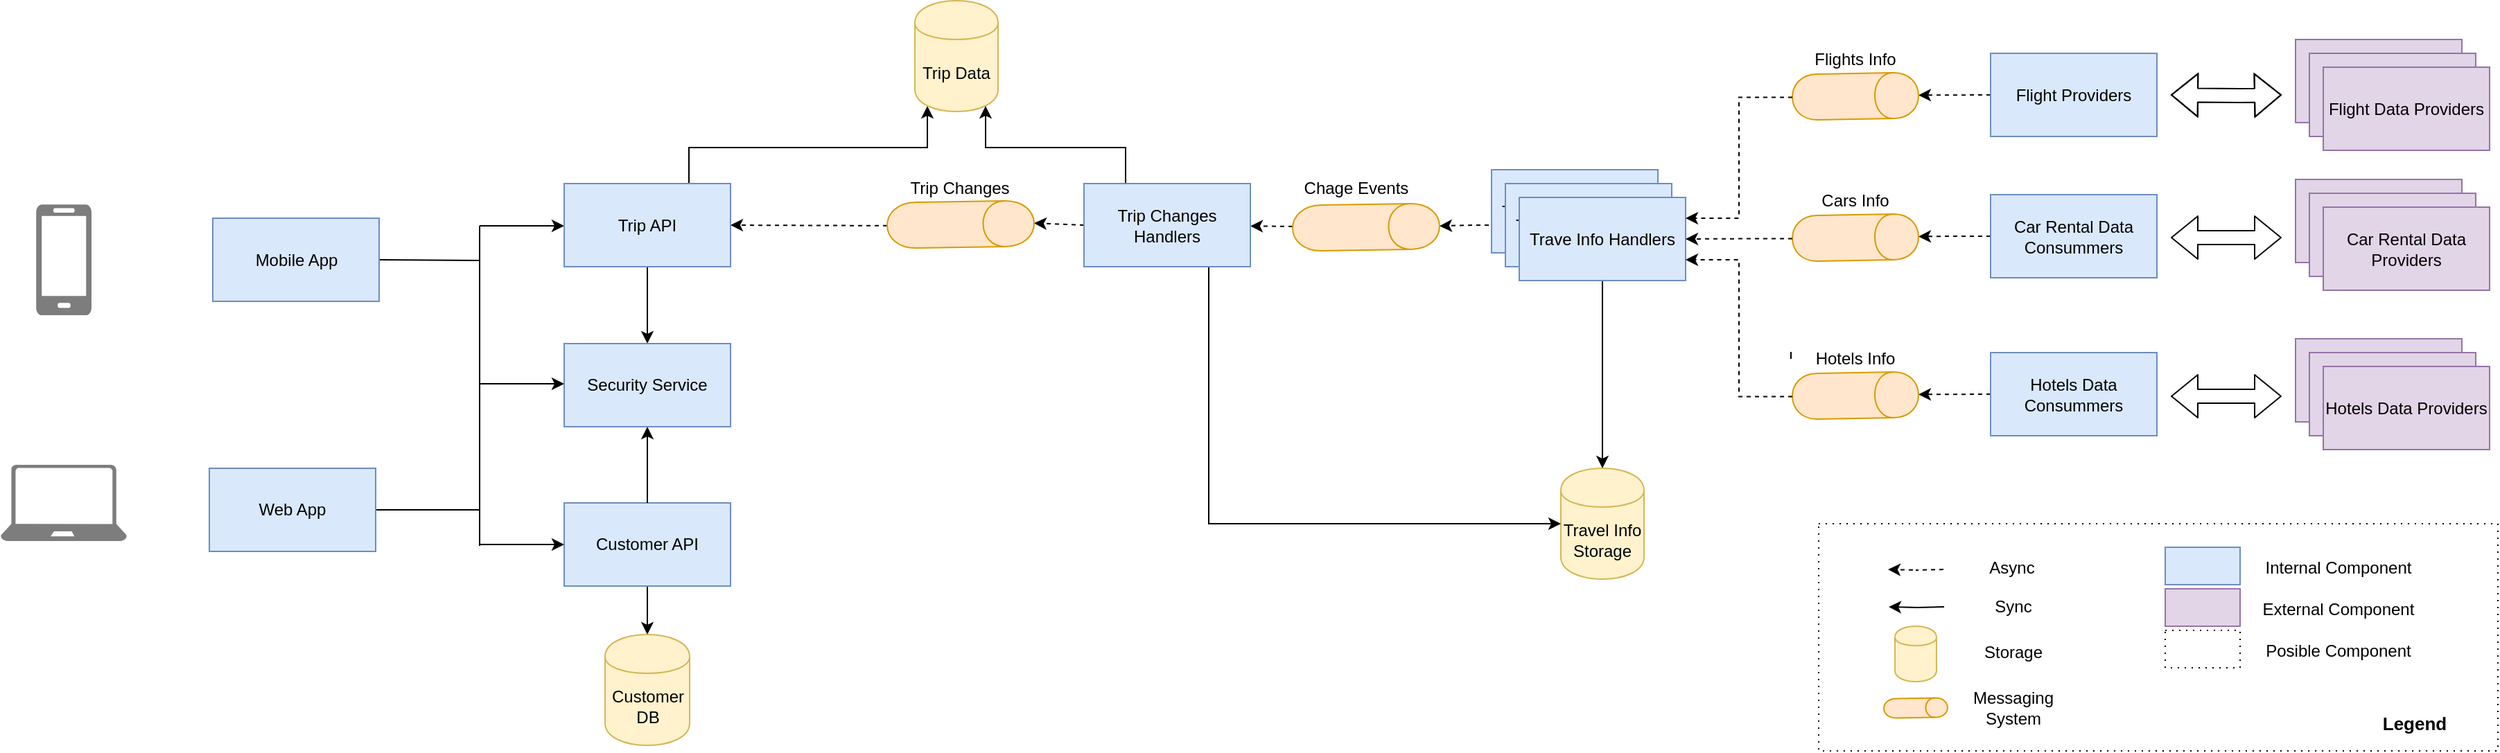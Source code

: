 <mxfile pages="1" version="11.2.4" type="github"><diagram id="xNXH8w6hd6gxe_-yVW4Q" name="Page-1"><mxGraphModel dx="1127" dy="653" grid="1" gridSize="10" guides="1" tooltips="1" connect="1" arrows="1" fold="1" page="1" pageScale="1" pageWidth="850" pageHeight="1100" math="0" shadow="0"><root><mxCell id="0"/><mxCell id="1" parent="0"/><mxCell id="ifQ66hsuGqBcpVfuYwg4-45" value="" style="endArrow=classic;html=1;exitX=0.5;exitY=1;exitDx=0;exitDy=0;entryX=1;entryY=0.5;entryDx=0;entryDy=0;dashed=1;" parent="1" source="ifQ66hsuGqBcpVfuYwg4-40" target="t4FJQ2XaHqrF2Y2cfEET-6" edge="1"><mxGeometry width="50" height="50" relative="1" as="geometry"><mxPoint x="568" y="358" as="sourcePoint"/><mxPoint x="528" y="358" as="targetPoint"/></mxGeometry></mxCell><mxCell id="ifQ66hsuGqBcpVfuYwg4-43" value="" style="endArrow=classic;html=1;dashed=1;entryX=0.5;entryY=0;entryDx=0;entryDy=0;exitX=0;exitY=0.5;exitDx=0;exitDy=0;" parent="1" source="ifQ66hsuGqBcpVfuYwg4-33" target="ifQ66hsuGqBcpVfuYwg4-40" edge="1"><mxGeometry width="50" height="50" relative="1" as="geometry"><mxPoint x="842" y="358" as="sourcePoint"/><mxPoint x="812" y="358" as="targetPoint"/></mxGeometry></mxCell><mxCell id="ifQ66hsuGqBcpVfuYwg4-38" style="edgeStyle=orthogonalEdgeStyle;rounded=0;orthogonalLoop=1;jettySize=auto;html=1;exitX=0.5;exitY=1;exitDx=0;exitDy=0;" parent="1" source="t4FJQ2XaHqrF2Y2cfEET-1" target="t4FJQ2XaHqrF2Y2cfEET-10" edge="1"><mxGeometry relative="1" as="geometry"><mxPoint x="624" y="844" as="targetPoint"/></mxGeometry></mxCell><mxCell id="t4FJQ2XaHqrF2Y2cfEET-1" value="Customer API" style="rounded=0;whiteSpace=wrap;html=1;movable=1;resizable=1;rotatable=1;deletable=1;editable=1;connectable=1;fillColor=#dae8fc;strokeColor=#6c8ebf;" parent="1" vertex="1"><mxGeometry x="431" y="559" width="120" height="60" as="geometry"/></mxCell><mxCell id="ifQ66hsuGqBcpVfuYwg4-79" style="edgeStyle=elbowEdgeStyle;rounded=0;orthogonalLoop=1;jettySize=auto;elbow=vertical;html=1;" parent="1" target="t4FJQ2XaHqrF2Y2cfEET-6" edge="1"><mxGeometry relative="1" as="geometry"><mxPoint x="370" y="359" as="sourcePoint"/></mxGeometry></mxCell><mxCell id="ifQ66hsuGqBcpVfuYwg4-80" style="rounded=0;orthogonalLoop=1;jettySize=auto;elbow=vertical;html=1;entryX=0;entryY=0.5;entryDx=0;entryDy=0;" parent="1" target="t4FJQ2XaHqrF2Y2cfEET-1" edge="1"><mxGeometry relative="1" as="geometry"><mxPoint x="370" y="589" as="sourcePoint"/></mxGeometry></mxCell><mxCell id="ifQ66hsuGqBcpVfuYwg4-35" style="edgeStyle=orthogonalEdgeStyle;rounded=0;orthogonalLoop=1;jettySize=auto;html=1;exitX=0.75;exitY=0;exitDx=0;exitDy=0;entryX=0.15;entryY=0.95;entryDx=0;entryDy=0;entryPerimeter=0;" parent="1" source="t4FJQ2XaHqrF2Y2cfEET-6" target="t4FJQ2XaHqrF2Y2cfEET-8" edge="1"><mxGeometry relative="1" as="geometry"><mxPoint x="576" y="584" as="targetPoint"/></mxGeometry></mxCell><mxCell id="FGusSt41KmyFqLpjpx0f-3" style="edgeStyle=orthogonalEdgeStyle;rounded=0;orthogonalLoop=1;jettySize=auto;html=1;exitX=0.5;exitY=1;exitDx=0;exitDy=0;" edge="1" parent="1" source="t4FJQ2XaHqrF2Y2cfEET-6" target="FGusSt41KmyFqLpjpx0f-2"><mxGeometry relative="1" as="geometry"/></mxCell><mxCell id="t4FJQ2XaHqrF2Y2cfEET-6" value="&lt;div&gt;Trip API&lt;/div&gt;" style="rounded=0;whiteSpace=wrap;html=1;movable=1;resizable=1;rotatable=1;deletable=1;editable=1;connectable=1;fillColor=#dae8fc;strokeColor=#6c8ebf;" parent="1" vertex="1"><mxGeometry x="431" y="328.5" width="120" height="60" as="geometry"/></mxCell><mxCell id="t4FJQ2XaHqrF2Y2cfEET-8" value="Trip Data" style="shape=cylinder;whiteSpace=wrap;html=1;boundedLbl=1;backgroundOutline=1;fillColor=#fff2cc;strokeColor=#d6b656;" parent="1" vertex="1"><mxGeometry x="684" y="196.5" width="60" height="80" as="geometry"/></mxCell><mxCell id="t4FJQ2XaHqrF2Y2cfEET-9" value="Travel Info Storage" style="shape=cylinder;whiteSpace=wrap;html=1;boundedLbl=1;backgroundOutline=1;fillColor=#fff2cc;strokeColor=#d6b656;" parent="1" vertex="1"><mxGeometry x="1150" y="534" width="60" height="80" as="geometry"/></mxCell><mxCell id="t4FJQ2XaHqrF2Y2cfEET-10" value="&lt;div&gt;Customer&lt;/div&gt;&lt;div&gt;DB&lt;/div&gt;" style="shape=cylinder;whiteSpace=wrap;html=1;boundedLbl=1;backgroundOutline=1;fillColor=#fff2cc;strokeColor=#d6b656;" parent="1" vertex="1"><mxGeometry x="460.5" y="654" width="61" height="80" as="geometry"/></mxCell><mxCell id="t4FJQ2XaHqrF2Y2cfEET-17" value="" style="pointerEvents=1;shadow=0;dashed=0;html=1;strokeColor=none;labelPosition=center;verticalLabelPosition=bottom;verticalAlign=top;align=center;shape=mxgraph.azure.laptop;fillColor=#7D7D7D;" parent="1" vertex="1"><mxGeometry x="24.5" y="531.5" width="91" height="55" as="geometry"/></mxCell><mxCell id="t4FJQ2XaHqrF2Y2cfEET-18" value="" style="pointerEvents=1;shadow=0;dashed=0;html=1;strokeColor=none;labelPosition=center;verticalLabelPosition=bottom;verticalAlign=top;align=center;shape=mxgraph.azure.mobile;fillColor=#7D7D7D;" parent="1" vertex="1"><mxGeometry x="50" y="343.5" width="40" height="80" as="geometry"/></mxCell><mxCell id="ifQ66hsuGqBcpVfuYwg4-27" style="rounded=0;orthogonalLoop=1;jettySize=auto;html=1;exitX=0;exitY=0.5;exitDx=0;exitDy=0;entryX=0.5;entryY=0;entryDx=0;entryDy=0;dashed=1;movable=0;resizable=0;rotatable=0;deletable=0;editable=0;connectable=0;" parent="1" source="t4FJQ2XaHqrF2Y2cfEET-21" target="rb1_-ttLr2s3xdYtSHh9-11" edge="1"><mxGeometry relative="1" as="geometry"/></mxCell><mxCell id="t4FJQ2XaHqrF2Y2cfEET-21" value="Flight Providers" style="whiteSpace=wrap;html=1;fillColor=#dae8fc;strokeColor=#6c8ebf;movable=0;resizable=0;rotatable=0;deletable=0;editable=0;connectable=0;" parent="1" vertex="1"><mxGeometry x="1460" y="234.5" width="120" height="60" as="geometry"/></mxCell><mxCell id="ifQ66hsuGqBcpVfuYwg4-28" style="edgeStyle=orthogonalEdgeStyle;rounded=0;orthogonalLoop=1;jettySize=auto;html=1;exitX=0;exitY=0.5;exitDx=0;exitDy=0;entryX=0.5;entryY=0;entryDx=0;entryDy=0;dashed=1;movable=0;resizable=0;rotatable=0;deletable=0;editable=0;connectable=0;" parent="1" source="t4FJQ2XaHqrF2Y2cfEET-23" target="t4FJQ2XaHqrF2Y2cfEET-11" edge="1"><mxGeometry relative="1" as="geometry"/></mxCell><mxCell id="t4FJQ2XaHqrF2Y2cfEET-23" value="Car Rental Data Consummers" style="whiteSpace=wrap;html=1;fillColor=#dae8fc;strokeColor=#6c8ebf;movable=0;resizable=0;rotatable=0;deletable=0;editable=0;connectable=0;" parent="1" vertex="1"><mxGeometry x="1460" y="336.5" width="120" height="60" as="geometry"/></mxCell><mxCell id="ifQ66hsuGqBcpVfuYwg4-29" style="rounded=0;orthogonalLoop=1;jettySize=auto;html=1;exitX=0;exitY=0.5;exitDx=0;exitDy=0;entryX=0.5;entryY=0;entryDx=0;entryDy=0;dashed=1;movable=0;resizable=0;rotatable=0;deletable=0;editable=0;connectable=0;" parent="1" source="t4FJQ2XaHqrF2Y2cfEET-25" target="rb1_-ttLr2s3xdYtSHh9-14" edge="1"><mxGeometry relative="1" as="geometry"><mxPoint x="1430" y="378" as="targetPoint"/></mxGeometry></mxCell><mxCell id="t4FJQ2XaHqrF2Y2cfEET-25" value="Hotels Data Consummers" style="whiteSpace=wrap;html=1;fillColor=#dae8fc;strokeColor=#6c8ebf;movable=0;resizable=0;rotatable=0;deletable=0;editable=0;connectable=0;" parent="1" vertex="1"><mxGeometry x="1460" y="450.5" width="120" height="60" as="geometry"/></mxCell><mxCell id="ifQ66hsuGqBcpVfuYwg4-1" value="" style="shape=flexArrow;endArrow=classic;startArrow=classic;html=1;movable=0;resizable=0;rotatable=0;deletable=0;editable=0;connectable=0;" parent="1" edge="1"><mxGeometry width="50" height="50" relative="1" as="geometry"><mxPoint x="1590" y="264.5" as="sourcePoint"/><mxPoint x="1670" y="264.5" as="targetPoint"/><Array as="points"><mxPoint x="1640" y="265"/></Array></mxGeometry></mxCell><mxCell id="ifQ66hsuGqBcpVfuYwg4-5" value="" style="whiteSpace=wrap;html=1;fillColor=#e1d5e7;strokeColor=#9673a6;movable=0;resizable=0;rotatable=0;deletable=0;editable=0;connectable=0;" parent="1" vertex="1"><mxGeometry x="1680" y="325.5" width="120" height="60" as="geometry"/></mxCell><mxCell id="ifQ66hsuGqBcpVfuYwg4-6" value="Flight Providers" style="whiteSpace=wrap;html=1;fillColor=#e1d5e7;strokeColor=#9673a6;movable=0;resizable=0;rotatable=0;deletable=0;editable=0;connectable=0;" parent="1" vertex="1"><mxGeometry x="1680" y="224.5" width="120" height="60" as="geometry"/></mxCell><mxCell id="ifQ66hsuGqBcpVfuYwg4-7" value="" style="whiteSpace=wrap;html=1;fillColor=#e1d5e7;strokeColor=#9673a6;movable=0;resizable=0;rotatable=0;deletable=0;editable=0;connectable=0;" parent="1" vertex="1"><mxGeometry x="1680" y="440.5" width="120" height="60" as="geometry"/></mxCell><mxCell id="ifQ66hsuGqBcpVfuYwg4-8" value="Flight Providers" style="whiteSpace=wrap;html=1;fillColor=#e1d5e7;strokeColor=#9673a6;movable=0;resizable=0;rotatable=0;deletable=0;editable=0;connectable=0;" parent="1" vertex="1"><mxGeometry x="1690" y="234.5" width="120" height="60" as="geometry"/></mxCell><mxCell id="ifQ66hsuGqBcpVfuYwg4-9" value="Flight Data Providers" style="whiteSpace=wrap;html=1;fillColor=#e1d5e7;strokeColor=#9673a6;movable=0;resizable=0;rotatable=0;deletable=0;editable=0;connectable=0;" parent="1" vertex="1"><mxGeometry x="1700" y="244.5" width="120" height="60" as="geometry"/></mxCell><mxCell id="ifQ66hsuGqBcpVfuYwg4-10" value="" style="whiteSpace=wrap;html=1;fillColor=#e1d5e7;strokeColor=#9673a6;movable=0;resizable=0;rotatable=0;deletable=0;editable=0;connectable=0;" parent="1" vertex="1"><mxGeometry x="1690" y="335.5" width="120" height="60" as="geometry"/></mxCell><mxCell id="ifQ66hsuGqBcpVfuYwg4-11" value="Car Rental Data Providers" style="whiteSpace=wrap;html=1;fillColor=#e1d5e7;strokeColor=#9673a6;movable=0;resizable=0;rotatable=0;deletable=0;editable=0;connectable=0;" parent="1" vertex="1"><mxGeometry x="1700" y="345.5" width="120" height="60" as="geometry"/></mxCell><mxCell id="ifQ66hsuGqBcpVfuYwg4-12" value="" style="whiteSpace=wrap;html=1;fillColor=#e1d5e7;strokeColor=#9673a6;movable=0;resizable=0;rotatable=0;deletable=0;editable=0;connectable=0;" parent="1" vertex="1"><mxGeometry x="1690" y="450.5" width="120" height="60" as="geometry"/></mxCell><mxCell id="ifQ66hsuGqBcpVfuYwg4-13" value="Hotels Data Providers" style="whiteSpace=wrap;html=1;fillColor=#e1d5e7;strokeColor=#9673a6;movable=0;resizable=0;rotatable=0;deletable=0;editable=0;connectable=0;" parent="1" vertex="1"><mxGeometry x="1700" y="460.5" width="120" height="60" as="geometry"/></mxCell><mxCell id="ifQ66hsuGqBcpVfuYwg4-14" value="" style="shape=flexArrow;endArrow=classic;startArrow=classic;html=1;movable=0;resizable=0;rotatable=0;deletable=0;editable=0;connectable=0;" parent="1" edge="1"><mxGeometry width="50" height="50" relative="1" as="geometry"><mxPoint x="1590" y="367.5" as="sourcePoint"/><mxPoint x="1670" y="367.5" as="targetPoint"/></mxGeometry></mxCell><mxCell id="ifQ66hsuGqBcpVfuYwg4-15" value="" style="shape=flexArrow;endArrow=classic;startArrow=classic;html=1;movable=0;resizable=0;rotatable=0;deletable=0;editable=0;connectable=0;" parent="1" edge="1"><mxGeometry width="50" height="50" relative="1" as="geometry"><mxPoint x="1590" y="482" as="sourcePoint"/><mxPoint x="1670" y="482" as="targetPoint"/></mxGeometry></mxCell><mxCell id="ifQ66hsuGqBcpVfuYwg4-32" style="edgeStyle=orthogonalEdgeStyle;rounded=0;orthogonalLoop=1;jettySize=auto;html=1;exitX=0;exitY=0.5;exitDx=0;exitDy=0;entryX=0.5;entryY=0;entryDx=0;entryDy=0;dashed=1;" parent="1" source="rb1_-ttLr2s3xdYtSHh9-18" target="ifQ66hsuGqBcpVfuYwg4-31" edge="1"><mxGeometry relative="1" as="geometry"/></mxCell><mxCell id="ifQ66hsuGqBcpVfuYwg4-17" value="Trave Info Handlers" style="whiteSpace=wrap;html=1;fillColor=#dae8fc;strokeColor=#6c8ebf;" parent="1" vertex="1"><mxGeometry x="1100" y="318.5" width="120" height="60" as="geometry"/></mxCell><mxCell id="ifQ66hsuGqBcpVfuYwg4-26" style="edgeStyle=orthogonalEdgeStyle;rounded=0;orthogonalLoop=1;jettySize=auto;html=1;exitX=0.5;exitY=1;exitDx=0;exitDy=0;entryX=0.5;entryY=0;entryDx=0;entryDy=0;" parent="1" target="t4FJQ2XaHqrF2Y2cfEET-9" edge="1" source="rb1_-ttLr2s3xdYtSHh9-19"><mxGeometry relative="1" as="geometry"><mxPoint x="1160" y="379" as="sourcePoint"/><mxPoint x="1179.667" y="524" as="targetPoint"/></mxGeometry></mxCell><mxCell id="ifQ66hsuGqBcpVfuYwg4-23" style="rounded=0;orthogonalLoop=1;jettySize=auto;html=1;exitX=1;exitY=0.5;exitDx=0;exitDy=0;endArrow=none;endFill=0;" parent="1" source="ifQ66hsuGqBcpVfuYwg4-19" edge="1"><mxGeometry relative="1" as="geometry"><mxPoint x="370" y="564" as="targetPoint"/></mxGeometry></mxCell><mxCell id="ifQ66hsuGqBcpVfuYwg4-19" value="Web App" style="rounded=0;whiteSpace=wrap;html=1;movable=1;resizable=1;rotatable=1;deletable=1;editable=1;connectable=1;fillColor=#dae8fc;strokeColor=#6c8ebf;" parent="1" vertex="1"><mxGeometry x="175" y="534" width="120" height="60" as="geometry"/></mxCell><mxCell id="ifQ66hsuGqBcpVfuYwg4-22" style="rounded=0;orthogonalLoop=1;jettySize=auto;html=1;exitX=1;exitY=0.5;exitDx=0;exitDy=0;endArrow=none;endFill=0;" parent="1" source="ifQ66hsuGqBcpVfuYwg4-20" edge="1"><mxGeometry relative="1" as="geometry"><mxPoint x="370" y="384" as="targetPoint"/></mxGeometry></mxCell><mxCell id="ifQ66hsuGqBcpVfuYwg4-20" value="Mobile App" style="rounded=0;whiteSpace=wrap;html=1;movable=1;resizable=1;rotatable=1;deletable=1;editable=1;connectable=1;fillColor=#dae8fc;strokeColor=#6c8ebf;" parent="1" vertex="1"><mxGeometry x="177.5" y="353.5" width="120" height="60" as="geometry"/></mxCell><mxCell id="ifQ66hsuGqBcpVfuYwg4-51" value="" style="edgeStyle=none;rounded=0;orthogonalLoop=1;jettySize=auto;html=1;dashed=1;" parent="1" source="ifQ66hsuGqBcpVfuYwg4-31" target="ifQ66hsuGqBcpVfuYwg4-33" edge="1"><mxGeometry relative="1" as="geometry"/></mxCell><mxCell id="ifQ66hsuGqBcpVfuYwg4-31" value="" style="shape=cylinder;whiteSpace=wrap;html=1;boundedLbl=1;backgroundOutline=1;rotation=89;fillColor=#ffe6cc;strokeColor=#d79b00;" parent="1" vertex="1"><mxGeometry x="993" y="307" width="33" height="106" as="geometry"/></mxCell><mxCell id="ifQ66hsuGqBcpVfuYwg4-34" style="edgeStyle=orthogonalEdgeStyle;rounded=0;orthogonalLoop=1;jettySize=auto;html=1;exitX=0.25;exitY=0;exitDx=0;exitDy=0;entryX=0.85;entryY=0.95;entryDx=0;entryDy=0;entryPerimeter=0;" parent="1" source="ifQ66hsuGqBcpVfuYwg4-33" target="t4FJQ2XaHqrF2Y2cfEET-8" edge="1"><mxGeometry relative="1" as="geometry"><mxPoint x="776" y="591" as="targetPoint"/></mxGeometry></mxCell><mxCell id="ifQ66hsuGqBcpVfuYwg4-37" style="edgeStyle=orthogonalEdgeStyle;rounded=0;orthogonalLoop=1;jettySize=auto;html=1;exitX=0.75;exitY=1;exitDx=0;exitDy=0;entryX=0;entryY=0.5;entryDx=0;entryDy=0;" parent="1" source="ifQ66hsuGqBcpVfuYwg4-33" target="t4FJQ2XaHqrF2Y2cfEET-9" edge="1"><mxGeometry relative="1" as="geometry"/></mxCell><mxCell id="ifQ66hsuGqBcpVfuYwg4-33" value="Trip Changes Handlers" style="rounded=0;whiteSpace=wrap;html=1;movable=1;resizable=1;rotatable=1;deletable=1;editable=1;connectable=1;fillColor=#dae8fc;strokeColor=#6c8ebf;" parent="1" vertex="1"><mxGeometry x="806" y="328.5" width="120" height="60" as="geometry"/></mxCell><mxCell id="ifQ66hsuGqBcpVfuYwg4-39" value="&lt;div&gt;Chage Events&lt;br&gt;&lt;/div&gt;" style="text;html=1;strokeColor=none;fillColor=none;align=center;verticalAlign=middle;whiteSpace=wrap;rounded=0;dashed=1;" parent="1" vertex="1"><mxGeometry x="956" y="322" width="93" height="20" as="geometry"/></mxCell><mxCell id="ifQ66hsuGqBcpVfuYwg4-40" value="" style="shape=cylinder;whiteSpace=wrap;html=1;boundedLbl=1;backgroundOutline=1;rotation=89;fillColor=#ffe6cc;strokeColor=#d79b00;" parent="1" vertex="1"><mxGeometry x="700.5" y="305" width="33" height="106" as="geometry"/></mxCell><mxCell id="ifQ66hsuGqBcpVfuYwg4-46" value="Trip Changes" style="text;html=1;strokeColor=none;fillColor=none;align=center;verticalAlign=middle;whiteSpace=wrap;rounded=0;dashed=1;" parent="1" vertex="1"><mxGeometry x="670" y="322" width="93" height="20" as="geometry"/></mxCell><mxCell id="rb1_-ttLr2s3xdYtSHh9-3" value="" style="endArrow=none;html=1;startSize=6;" edge="1" parent="1"><mxGeometry width="50" height="50" relative="1" as="geometry"><mxPoint x="370" y="590" as="sourcePoint"/><mxPoint x="370" y="359" as="targetPoint"/></mxGeometry></mxCell><mxCell id="FGusSt41KmyFqLpjpx0f-5" value="" style="edgeStyle=orthogonalEdgeStyle;rounded=0;orthogonalLoop=1;jettySize=auto;html=1;endArrow=none;endFill=0;startArrow=classic;startFill=1;" edge="1" parent="1" source="FGusSt41KmyFqLpjpx0f-2" target="t4FJQ2XaHqrF2Y2cfEET-1"><mxGeometry relative="1" as="geometry"/></mxCell><mxCell id="FGusSt41KmyFqLpjpx0f-2" value="Security Service" style="rounded=0;whiteSpace=wrap;html=1;movable=1;resizable=1;rotatable=1;deletable=1;editable=1;connectable=1;fillColor=#dae8fc;strokeColor=#6c8ebf;comic=0;glass=0;shadow=0;" vertex="1" parent="1"><mxGeometry x="431" y="444" width="120" height="60" as="geometry"/></mxCell><mxCell id="FGusSt41KmyFqLpjpx0f-6" style="edgeStyle=elbowEdgeStyle;rounded=0;orthogonalLoop=1;jettySize=auto;elbow=vertical;html=1;" edge="1" parent="1"><mxGeometry relative="1" as="geometry"><mxPoint x="370" y="473.0" as="sourcePoint"/><mxPoint x="431" y="472.724" as="targetPoint"/></mxGeometry></mxCell><mxCell id="rb1_-ttLr2s3xdYtSHh9-4" value="" style="group;movable=0;resizable=0;rotatable=0;deletable=0;editable=0;connectable=0;" vertex="1" connectable="0" parent="1"><mxGeometry x="1336" y="574" width="490" height="164" as="geometry"/></mxCell><mxCell id="ifQ66hsuGqBcpVfuYwg4-82" value="" style="rounded=0;whiteSpace=wrap;html=1;dashed=1;dashPattern=1 4;movable=0;resizable=0;rotatable=0;deletable=0;editable=0;connectable=0;" parent="rb1_-ttLr2s3xdYtSHh9-4" vertex="1"><mxGeometry width="490" height="164" as="geometry"/></mxCell><mxCell id="ifQ66hsuGqBcpVfuYwg4-62" style="edgeStyle=orthogonalEdgeStyle;rounded=0;orthogonalLoop=1;jettySize=auto;html=1;dashed=1;movable=0;resizable=0;rotatable=0;deletable=0;editable=0;connectable=0;" parent="rb1_-ttLr2s3xdYtSHh9-4" edge="1"><mxGeometry relative="1" as="geometry"><mxPoint x="90" y="33.0" as="sourcePoint"/><mxPoint x="50" y="33.0" as="targetPoint"/></mxGeometry></mxCell><mxCell id="ifQ66hsuGqBcpVfuYwg4-63" value="Async" style="text;html=1;strokeColor=none;fillColor=none;align=center;verticalAlign=middle;whiteSpace=wrap;rounded=0;dashed=1;movable=0;resizable=0;rotatable=0;deletable=0;editable=0;connectable=0;" parent="rb1_-ttLr2s3xdYtSHh9-4" vertex="1"><mxGeometry x="100" y="17" width="79" height="30" as="geometry"/></mxCell><mxCell id="ifQ66hsuGqBcpVfuYwg4-64" style="edgeStyle=orthogonalEdgeStyle;rounded=0;orthogonalLoop=1;jettySize=auto;html=1;movable=0;resizable=0;rotatable=0;deletable=0;editable=0;connectable=0;" parent="rb1_-ttLr2s3xdYtSHh9-4" edge="1"><mxGeometry relative="1" as="geometry"><mxPoint x="90.5" y="60" as="sourcePoint"/><mxPoint x="50.5" y="60" as="targetPoint"/></mxGeometry></mxCell><mxCell id="ifQ66hsuGqBcpVfuYwg4-65" value="Storage" style="text;html=1;strokeColor=none;fillColor=none;align=center;verticalAlign=middle;whiteSpace=wrap;rounded=0;dashed=1;movable=0;resizable=0;rotatable=0;deletable=0;editable=0;connectable=0;" parent="rb1_-ttLr2s3xdYtSHh9-4" vertex="1"><mxGeometry x="100.5" y="78" width="79" height="30" as="geometry"/></mxCell><mxCell id="ifQ66hsuGqBcpVfuYwg4-66" value="" style="shape=cylinder;whiteSpace=wrap;html=1;boundedLbl=1;backgroundOutline=1;fillColor=#fff2cc;strokeColor=#d6b656;movable=0;resizable=0;rotatable=0;deletable=0;editable=0;connectable=0;" parent="rb1_-ttLr2s3xdYtSHh9-4" vertex="1"><mxGeometry x="55" y="74" width="30" height="40" as="geometry"/></mxCell><mxCell id="ifQ66hsuGqBcpVfuYwg4-67" value="Sync" style="text;html=1;strokeColor=none;fillColor=none;align=center;verticalAlign=middle;whiteSpace=wrap;rounded=0;dashed=1;movable=0;resizable=0;rotatable=0;deletable=0;editable=0;connectable=0;" parent="rb1_-ttLr2s3xdYtSHh9-4" vertex="1"><mxGeometry x="100.5" y="45" width="79" height="30" as="geometry"/></mxCell><mxCell id="ifQ66hsuGqBcpVfuYwg4-68" value="" style="whiteSpace=wrap;html=1;fillColor=#dae8fc;strokeColor=#6c8ebf;movable=0;resizable=0;rotatable=0;deletable=0;editable=0;connectable=0;" parent="rb1_-ttLr2s3xdYtSHh9-4" vertex="1"><mxGeometry x="250" y="17" width="54" height="27" as="geometry"/></mxCell><mxCell id="ifQ66hsuGqBcpVfuYwg4-69" value="Internal Component" style="text;html=1;strokeColor=none;fillColor=none;align=center;verticalAlign=middle;whiteSpace=wrap;rounded=0;dashed=1;movable=0;resizable=0;rotatable=0;deletable=0;editable=0;connectable=0;" parent="rb1_-ttLr2s3xdYtSHh9-4" vertex="1"><mxGeometry x="310" y="17" width="130" height="30" as="geometry"/></mxCell><mxCell id="ifQ66hsuGqBcpVfuYwg4-70" value="" style="whiteSpace=wrap;html=1;fillColor=#e1d5e7;strokeColor=#9673a6;movable=0;resizable=0;rotatable=0;deletable=0;editable=0;connectable=0;" parent="rb1_-ttLr2s3xdYtSHh9-4" vertex="1"><mxGeometry x="250" y="47" width="54" height="27" as="geometry"/></mxCell><mxCell id="ifQ66hsuGqBcpVfuYwg4-71" value="External Component" style="text;html=1;strokeColor=none;fillColor=none;align=center;verticalAlign=middle;whiteSpace=wrap;rounded=0;dashed=1;movable=0;resizable=0;rotatable=0;deletable=0;editable=0;connectable=0;" parent="rb1_-ttLr2s3xdYtSHh9-4" vertex="1"><mxGeometry x="310" y="47" width="130" height="30" as="geometry"/></mxCell><mxCell id="ifQ66hsuGqBcpVfuYwg4-72" value="" style="whiteSpace=wrap;html=1;dashed=1;dashPattern=1 4;movable=0;resizable=0;rotatable=0;deletable=0;editable=0;connectable=0;" parent="rb1_-ttLr2s3xdYtSHh9-4" vertex="1"><mxGeometry x="250" y="77" width="54" height="27" as="geometry"/></mxCell><mxCell id="ifQ66hsuGqBcpVfuYwg4-73" value="Posible Component" style="text;html=1;strokeColor=none;fillColor=none;align=center;verticalAlign=middle;whiteSpace=wrap;rounded=0;dashed=1;movable=0;resizable=0;rotatable=0;deletable=0;editable=0;connectable=0;" parent="rb1_-ttLr2s3xdYtSHh9-4" vertex="1"><mxGeometry x="310" y="77" width="130" height="30" as="geometry"/></mxCell><mxCell id="ifQ66hsuGqBcpVfuYwg4-74" value="" style="shape=cylinder;whiteSpace=wrap;html=1;boundedLbl=1;backgroundOutline=1;rotation=89;fillColor=#ffe6cc;strokeColor=#d79b00;movable=0;resizable=0;rotatable=0;deletable=0;editable=0;connectable=0;" parent="rb1_-ttLr2s3xdYtSHh9-4" vertex="1"><mxGeometry x="63" y="110" width="14" height="46" as="geometry"/></mxCell><mxCell id="ifQ66hsuGqBcpVfuYwg4-76" value="Messaging System" style="text;html=1;strokeColor=none;fillColor=none;align=center;verticalAlign=middle;whiteSpace=wrap;rounded=0;dashed=1;movable=0;resizable=0;rotatable=0;deletable=0;editable=0;connectable=0;" parent="rb1_-ttLr2s3xdYtSHh9-4" vertex="1"><mxGeometry x="100.5" y="118" width="79" height="30" as="geometry"/></mxCell><mxCell id="ifQ66hsuGqBcpVfuYwg4-81" value="Legend" style="text;html=1;strokeColor=none;fillColor=none;align=center;verticalAlign=middle;whiteSpace=wrap;rounded=0;dashed=1;dashPattern=1 4;fontStyle=1;fontSize=13;movable=0;resizable=0;rotatable=0;deletable=0;editable=0;connectable=0;" parent="rb1_-ttLr2s3xdYtSHh9-4" vertex="1"><mxGeometry x="389.5" y="133" width="80" height="21" as="geometry"/></mxCell><mxCell id="rb1_-ttLr2s3xdYtSHh9-9" value="" style="group;movable=0;resizable=0;rotatable=0;deletable=0;editable=0;connectable=0;" vertex="1" connectable="0" parent="1"><mxGeometry x="1316" y="322.0" width="93" height="91" as="geometry"/></mxCell><mxCell id="t4FJQ2XaHqrF2Y2cfEET-11" value="" style="shape=cylinder;whiteSpace=wrap;html=1;boundedLbl=1;backgroundOutline=1;rotation=89;fillColor=#ffe6cc;strokeColor=#d79b00;movable=0;resizable=0;rotatable=0;deletable=0;editable=0;connectable=0;" parent="rb1_-ttLr2s3xdYtSHh9-9" vertex="1"><mxGeometry x="30" width="33" height="91" as="geometry"/></mxCell><mxCell id="ifQ66hsuGqBcpVfuYwg4-55" value="Cars Info" style="text;html=1;strokeColor=none;fillColor=none;align=center;verticalAlign=middle;whiteSpace=wrap;rounded=0;dashed=1;movable=0;resizable=0;rotatable=0;deletable=0;editable=0;connectable=0;" parent="rb1_-ttLr2s3xdYtSHh9-9" vertex="1"><mxGeometry y="9.0" width="93" height="20" as="geometry"/></mxCell><mxCell id="rb1_-ttLr2s3xdYtSHh9-10" value="" style="group;movable=0;resizable=0;rotatable=0;deletable=0;editable=0;connectable=0;" vertex="1" connectable="0" parent="1"><mxGeometry x="1316" y="220.0" width="93" height="91" as="geometry"/></mxCell><mxCell id="rb1_-ttLr2s3xdYtSHh9-11" value="" style="shape=cylinder;whiteSpace=wrap;html=1;boundedLbl=1;backgroundOutline=1;rotation=89;fillColor=#ffe6cc;strokeColor=#d79b00;movable=0;resizable=0;rotatable=0;deletable=0;editable=0;connectable=0;" vertex="1" parent="rb1_-ttLr2s3xdYtSHh9-10"><mxGeometry x="30" width="33" height="91" as="geometry"/></mxCell><mxCell id="rb1_-ttLr2s3xdYtSHh9-12" value="Flights Info" style="text;html=1;strokeColor=none;fillColor=none;align=center;verticalAlign=middle;whiteSpace=wrap;rounded=0;dashed=1;movable=0;resizable=0;rotatable=0;deletable=0;editable=0;connectable=0;" vertex="1" parent="rb1_-ttLr2s3xdYtSHh9-10"><mxGeometry y="9.0" width="93" height="20" as="geometry"/></mxCell><mxCell id="rb1_-ttLr2s3xdYtSHh9-13" value="" style="group;movable=0;resizable=0;rotatable=0;deletable=0;editable=0;connectable=0;" vertex="1" connectable="0" parent="1"><mxGeometry x="1316" y="436.0" width="93" height="91" as="geometry"/></mxCell><mxCell id="rb1_-ttLr2s3xdYtSHh9-14" value="" style="shape=cylinder;whiteSpace=wrap;html=1;boundedLbl=1;backgroundOutline=1;rotation=89;fillColor=#ffe6cc;strokeColor=#d79b00;movable=0;resizable=0;rotatable=0;deletable=0;editable=0;connectable=0;" vertex="1" parent="rb1_-ttLr2s3xdYtSHh9-13"><mxGeometry x="30" width="33" height="91" as="geometry"/></mxCell><mxCell id="rb1_-ttLr2s3xdYtSHh9-15" value="Hotels Info" style="text;html=1;strokeColor=none;fillColor=none;align=center;verticalAlign=middle;whiteSpace=wrap;rounded=0;dashed=1;movable=0;resizable=0;rotatable=0;deletable=0;editable=0;connectable=0;" vertex="1" parent="rb1_-ttLr2s3xdYtSHh9-13"><mxGeometry y="9.0" width="93" height="20" as="geometry"/></mxCell><mxCell id="rb1_-ttLr2s3xdYtSHh9-16" style="edgeStyle=none;rounded=0;orthogonalLoop=1;jettySize=auto;html=1;exitX=0;exitY=0.5;exitDx=0;exitDy=0;entryX=0;entryY=0.25;entryDx=0;entryDy=0;startSize=6;endArrow=none;endFill=0;movable=0;resizable=0;rotatable=0;deletable=0;editable=0;connectable=0;" edge="1" parent="rb1_-ttLr2s3xdYtSHh9-13" source="rb1_-ttLr2s3xdYtSHh9-15" target="rb1_-ttLr2s3xdYtSHh9-15"><mxGeometry relative="1" as="geometry"/></mxCell><mxCell id="rb1_-ttLr2s3xdYtSHh9-18" value="Trave Info Handlers" style="whiteSpace=wrap;html=1;fillColor=#dae8fc;strokeColor=#6c8ebf;" vertex="1" parent="1"><mxGeometry x="1110" y="328.5" width="120" height="60" as="geometry"/></mxCell><mxCell id="rb1_-ttLr2s3xdYtSHh9-19" value="Trave Info Handlers" style="whiteSpace=wrap;html=1;fillColor=#dae8fc;strokeColor=#6c8ebf;" vertex="1" parent="1"><mxGeometry x="1120" y="338.5" width="120" height="60" as="geometry"/></mxCell><mxCell id="ifQ66hsuGqBcpVfuYwg4-30" style="edgeStyle=orthogonalEdgeStyle;rounded=0;orthogonalLoop=1;jettySize=auto;html=1;dashed=1;entryX=1;entryY=0.5;entryDx=0;entryDy=0;exitX=0.5;exitY=1;exitDx=0;exitDy=0;movable=0;resizable=0;rotatable=0;deletable=0;editable=0;connectable=0;" parent="1" target="rb1_-ttLr2s3xdYtSHh9-19" edge="1" source="t4FJQ2XaHqrF2Y2cfEET-11"><mxGeometry relative="1" as="geometry"><mxPoint x="1320" y="369" as="sourcePoint"/><mxPoint x="1305" y="390" as="targetPoint"/></mxGeometry></mxCell><mxCell id="rb1_-ttLr2s3xdYtSHh9-21" style="edgeStyle=elbowEdgeStyle;rounded=0;orthogonalLoop=1;jettySize=auto;html=1;dashed=1;entryX=1;entryY=0.75;entryDx=0;entryDy=0;exitX=0.5;exitY=1;exitDx=0;exitDy=0;movable=0;resizable=0;rotatable=0;deletable=0;editable=0;connectable=0;" edge="1" parent="1" source="rb1_-ttLr2s3xdYtSHh9-14" target="rb1_-ttLr2s3xdYtSHh9-19"><mxGeometry relative="1" as="geometry"><mxPoint x="1327.167" y="378.667" as="sourcePoint"/><mxPoint x="1249.667" y="378.667" as="targetPoint"/></mxGeometry></mxCell><mxCell id="rb1_-ttLr2s3xdYtSHh9-22" style="edgeStyle=elbowEdgeStyle;rounded=0;orthogonalLoop=1;jettySize=auto;html=1;dashed=1;entryX=1;entryY=0.25;entryDx=0;entryDy=0;exitX=0.5;exitY=1;exitDx=0;exitDy=0;movable=0;resizable=0;rotatable=0;deletable=0;editable=0;connectable=0;" edge="1" parent="1" source="rb1_-ttLr2s3xdYtSHh9-11" target="rb1_-ttLr2s3xdYtSHh9-19"><mxGeometry relative="1" as="geometry"><mxPoint x="1327.167" y="492" as="sourcePoint"/><mxPoint x="1249.667" y="393.667" as="targetPoint"/></mxGeometry></mxCell><mxCell id="rb1_-ttLr2s3xdYtSHh9-23" value="Notifications" parent="0" visible="0"/><mxCell id="rb1_-ttLr2s3xdYtSHh9-24" value="" style="edgeStyle=elbowEdgeStyle;rounded=0;orthogonalLoop=1;jettySize=auto;html=1;dashed=1;dashPattern=1 4;" edge="1" parent="rb1_-ttLr2s3xdYtSHh9-23" target="rb1_-ttLr2s3xdYtSHh9-31"><mxGeometry relative="1" as="geometry"><mxPoint x="551" y="589" as="sourcePoint"/></mxGeometry></mxCell><mxCell id="rb1_-ttLr2s3xdYtSHh9-25" style="edgeStyle=elbowEdgeStyle;rounded=0;orthogonalLoop=1;jettySize=auto;html=1;exitX=0.85;exitY=0.95;exitDx=0;exitDy=0;exitPerimeter=0;entryX=0.5;entryY=0;entryDx=0;entryDy=0;dashed=1;dashPattern=1 4;" edge="1" parent="rb1_-ttLr2s3xdYtSHh9-23" target="rb1_-ttLr2s3xdYtSHh9-28"><mxGeometry relative="1" as="geometry"><Array as="points"><mxPoint x="646" y="390"/></Array><mxPoint x="669.667" y="370.333" as="sourcePoint"/></mxGeometry></mxCell><mxCell id="rb1_-ttLr2s3xdYtSHh9-26" value="" style="edgeStyle=orthogonalEdgeStyle;rounded=0;orthogonalLoop=1;jettySize=auto;html=1;dashed=1;dashPattern=1 4;entryX=0.5;entryY=0;entryDx=0;entryDy=0;" edge="1" parent="rb1_-ttLr2s3xdYtSHh9-23" source="rb1_-ttLr2s3xdYtSHh9-28" target="rb1_-ttLr2s3xdYtSHh9-29"><mxGeometry relative="1" as="geometry"><mxPoint x="784" y="640" as="targetPoint"/></mxGeometry></mxCell><mxCell id="rb1_-ttLr2s3xdYtSHh9-27" style="edgeStyle=orthogonalEdgeStyle;rounded=0;orthogonalLoop=1;jettySize=auto;html=1;exitX=0;exitY=0.5;exitDx=0;exitDy=0;dashed=1;dashPattern=1 4;entryX=0.75;entryY=0;entryDx=0;entryDy=0;" edge="1" parent="rb1_-ttLr2s3xdYtSHh9-23" source="rb1_-ttLr2s3xdYtSHh9-28"><mxGeometry relative="1" as="geometry"><mxPoint x="521.333" y="558.667" as="targetPoint"/></mxGeometry></mxCell><mxCell id="rb1_-ttLr2s3xdYtSHh9-28" value="Notification Service" style="rounded=0;whiteSpace=wrap;html=1;movable=1;resizable=1;rotatable=1;deletable=1;editable=1;connectable=1;dashed=1;dashPattern=1 4;fillColor=#dae8fc;strokeColor=#6c8ebf;" vertex="1" parent="rb1_-ttLr2s3xdYtSHh9-23"><mxGeometry x="586" y="490.5" width="120" height="60" as="geometry"/></mxCell><mxCell id="rb1_-ttLr2s3xdYtSHh9-29" value="Notification Provides" style="rounded=0;whiteSpace=wrap;html=1;dashed=1;fillColor=#e1d5e7;strokeColor=#9673a6;dashPattern=1 4;" vertex="1" parent="rb1_-ttLr2s3xdYtSHh9-23"><mxGeometry x="724.5" y="663.5" width="120" height="60" as="geometry"/></mxCell><mxCell id="rb1_-ttLr2s3xdYtSHh9-30" value="" style="edgeStyle=elbowEdgeStyle;rounded=0;orthogonalLoop=1;jettySize=auto;html=1;dashed=1;dashPattern=1 4;" edge="1" parent="rb1_-ttLr2s3xdYtSHh9-23" source="rb1_-ttLr2s3xdYtSHh9-31" target="rb1_-ttLr2s3xdYtSHh9-32"><mxGeometry relative="1" as="geometry"/></mxCell><mxCell id="rb1_-ttLr2s3xdYtSHh9-31" value="Subscription Service" style="rounded=0;whiteSpace=wrap;html=1;movable=1;resizable=1;rotatable=1;deletable=1;editable=1;connectable=1;dashed=1;dashPattern=1 4;fillColor=#dae8fc;strokeColor=#6c8ebf;" vertex="1" parent="rb1_-ttLr2s3xdYtSHh9-23"><mxGeometry x="586" y="560.5" width="121" height="60" as="geometry"/></mxCell><mxCell id="rb1_-ttLr2s3xdYtSHh9-32" value="Payment Providers" style="rounded=0;whiteSpace=wrap;html=1;dashed=1;fillColor=#e1d5e7;strokeColor=#9673a6;dashPattern=1 4;" vertex="1" parent="rb1_-ttLr2s3xdYtSHh9-23"><mxGeometry x="587" y="665.5" width="120" height="60" as="geometry"/></mxCell></root></mxGraphModel></diagram></mxfile>